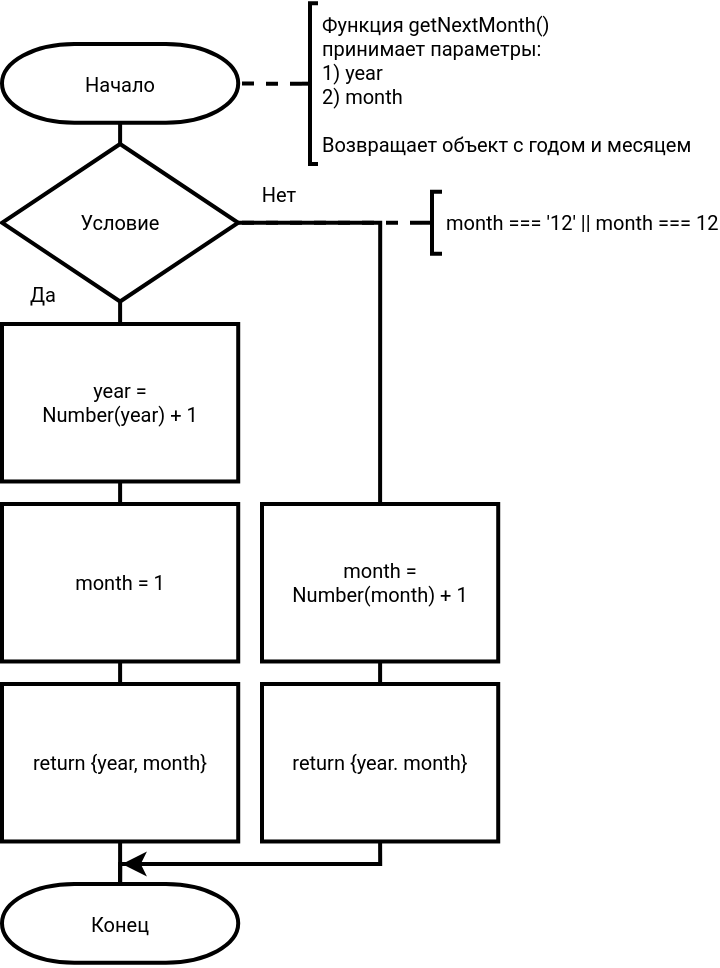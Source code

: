 <mxfile version="20.2.3" type="device"><diagram id="UNfGG9SOA_mBw4hMxctT" name="Page-1"><mxGraphModel dx="1422" dy="865" grid="1" gridSize="10" guides="1" tooltips="1" connect="1" arrows="1" fold="1" page="1" pageScale="1" pageWidth="827" pageHeight="1169" math="0" shadow="0"><root><mxCell id="0"/><mxCell id="1" parent="0"/><mxCell id="7jqYCMQR49oGiF5t58U8-7" style="edgeStyle=orthogonalEdgeStyle;rounded=0;orthogonalLoop=1;jettySize=auto;html=1;exitX=0.5;exitY=1;exitDx=0;exitDy=0;exitPerimeter=0;entryX=0.5;entryY=0;entryDx=0;entryDy=0;entryPerimeter=0;strokeWidth=2;endArrow=none;endFill=0;fontFamily=Roboto;fontSource=https%3A%2F%2Ffonts.googleapis.com%2Fcss%3Ffamily%3DRoboto;fontSize=10;" parent="1" source="7jqYCMQR49oGiF5t58U8-1" target="7jqYCMQR49oGiF5t58U8-2" edge="1"><mxGeometry relative="1" as="geometry"/></mxCell><mxCell id="7jqYCMQR49oGiF5t58U8-1" value="Начало" style="strokeWidth=2;html=1;shape=mxgraph.flowchart.terminator;whiteSpace=wrap;fontFamily=Roboto;fontSource=https%3A%2F%2Ffonts.googleapis.com%2Fcss%3Ffamily%3DRoboto;fontSize=10;" parent="1" vertex="1"><mxGeometry x="40" y="40" width="118.11" height="39.37" as="geometry"/></mxCell><mxCell id="7jqYCMQR49oGiF5t58U8-8" style="edgeStyle=orthogonalEdgeStyle;rounded=0;orthogonalLoop=1;jettySize=auto;html=1;exitX=0.5;exitY=1;exitDx=0;exitDy=0;exitPerimeter=0;entryX=0.5;entryY=0;entryDx=0;entryDy=0;endArrow=none;endFill=0;strokeWidth=2;fontFamily=Roboto;fontSource=https%3A%2F%2Ffonts.googleapis.com%2Fcss%3Ffamily%3DRoboto;fontSize=10;" parent="1" source="7jqYCMQR49oGiF5t58U8-2" target="7jqYCMQR49oGiF5t58U8-4" edge="1"><mxGeometry relative="1" as="geometry"/></mxCell><mxCell id="7jqYCMQR49oGiF5t58U8-15" style="edgeStyle=orthogonalEdgeStyle;rounded=0;orthogonalLoop=1;jettySize=auto;html=1;exitX=1;exitY=0.5;exitDx=0;exitDy=0;exitPerimeter=0;entryX=0.5;entryY=0;entryDx=0;entryDy=0;endArrow=none;endFill=0;strokeWidth=2;fontFamily=Roboto;fontSource=https%3A%2F%2Ffonts.googleapis.com%2Fcss%3Ffamily%3DRoboto;fontSize=10;" parent="1" source="7jqYCMQR49oGiF5t58U8-2" target="7jqYCMQR49oGiF5t58U8-11" edge="1"><mxGeometry relative="1" as="geometry"/></mxCell><mxCell id="7jqYCMQR49oGiF5t58U8-2" value="Условие" style="strokeWidth=2;html=1;shape=mxgraph.flowchart.decision;whiteSpace=wrap;fontFamily=Roboto;fontSource=https%3A%2F%2Ffonts.googleapis.com%2Fcss%3Ffamily%3DRoboto;fontSize=10;" parent="1" vertex="1"><mxGeometry x="40" y="90" width="118.11" height="78.74" as="geometry"/></mxCell><mxCell id="7jqYCMQR49oGiF5t58U8-18" style="edgeStyle=orthogonalEdgeStyle;rounded=0;orthogonalLoop=1;jettySize=auto;html=1;exitX=0;exitY=0.5;exitDx=0;exitDy=0;exitPerimeter=0;entryX=1;entryY=0.5;entryDx=0;entryDy=0;entryPerimeter=0;endArrow=none;endFill=0;strokeWidth=2;dashed=1;fontFamily=Roboto;fontSource=https%3A%2F%2Ffonts.googleapis.com%2Fcss%3Ffamily%3DRoboto;fontSize=10;" parent="1" source="7jqYCMQR49oGiF5t58U8-3" target="7jqYCMQR49oGiF5t58U8-2" edge="1"><mxGeometry relative="1" as="geometry"/></mxCell><mxCell id="7jqYCMQR49oGiF5t58U8-3" value="month === '12' || month === 12" style="strokeWidth=2;html=1;shape=mxgraph.flowchart.annotation_2;align=left;labelPosition=right;pointerEvents=1;fontFamily=Roboto;fontSource=https%3A%2F%2Ffonts.googleapis.com%2Fcss%3Ffamily%3DRoboto;fontSize=10;" parent="1" vertex="1"><mxGeometry x="250" y="113.87" width="10" height="31" as="geometry"/></mxCell><mxCell id="7jqYCMQR49oGiF5t58U8-9" style="edgeStyle=orthogonalEdgeStyle;rounded=0;orthogonalLoop=1;jettySize=auto;html=1;exitX=0.5;exitY=1;exitDx=0;exitDy=0;entryX=0.5;entryY=0;entryDx=0;entryDy=0;endArrow=none;endFill=0;strokeWidth=2;fontFamily=Roboto;fontSource=https%3A%2F%2Ffonts.googleapis.com%2Fcss%3Ffamily%3DRoboto;fontSize=10;" parent="1" source="7jqYCMQR49oGiF5t58U8-4" target="7jqYCMQR49oGiF5t58U8-5" edge="1"><mxGeometry relative="1" as="geometry"/></mxCell><mxCell id="7jqYCMQR49oGiF5t58U8-4" value="year =&lt;br style=&quot;font-size: 10px;&quot;&gt;Number(year) + 1" style="rounded=0;whiteSpace=wrap;html=1;absoluteArcSize=1;arcSize=14;strokeWidth=2;fontFamily=Roboto;fontSource=https%3A%2F%2Ffonts.googleapis.com%2Fcss%3Ffamily%3DRoboto;fontSize=10;" parent="1" vertex="1"><mxGeometry x="40" y="180" width="118.11" height="78.74" as="geometry"/></mxCell><mxCell id="7jqYCMQR49oGiF5t58U8-10" style="edgeStyle=orthogonalEdgeStyle;rounded=0;orthogonalLoop=1;jettySize=auto;html=1;exitX=0.5;exitY=1;exitDx=0;exitDy=0;entryX=0.5;entryY=0;entryDx=0;entryDy=0;endArrow=none;endFill=0;strokeWidth=2;fontFamily=Roboto;fontSource=https%3A%2F%2Ffonts.googleapis.com%2Fcss%3Ffamily%3DRoboto;fontSize=10;" parent="1" source="7jqYCMQR49oGiF5t58U8-5" target="7jqYCMQR49oGiF5t58U8-6" edge="1"><mxGeometry relative="1" as="geometry"/></mxCell><mxCell id="7jqYCMQR49oGiF5t58U8-5" value="month = 1" style="rounded=0;whiteSpace=wrap;html=1;absoluteArcSize=1;arcSize=14;strokeWidth=2;fontFamily=Roboto;fontSource=https%3A%2F%2Ffonts.googleapis.com%2Fcss%3Ffamily%3DRoboto;fontSize=10;" parent="1" vertex="1"><mxGeometry x="40" y="270" width="118.11" height="78.74" as="geometry"/></mxCell><mxCell id="7jqYCMQR49oGiF5t58U8-14" style="edgeStyle=orthogonalEdgeStyle;rounded=0;orthogonalLoop=1;jettySize=auto;html=1;exitX=0.5;exitY=1;exitDx=0;exitDy=0;entryX=0.5;entryY=0;entryDx=0;entryDy=0;entryPerimeter=0;endArrow=none;endFill=0;strokeWidth=2;fontFamily=Roboto;fontSource=https%3A%2F%2Ffonts.googleapis.com%2Fcss%3Ffamily%3DRoboto;fontSize=10;" parent="1" source="7jqYCMQR49oGiF5t58U8-6" target="7jqYCMQR49oGiF5t58U8-13" edge="1"><mxGeometry relative="1" as="geometry"/></mxCell><mxCell id="7jqYCMQR49oGiF5t58U8-6" value="return {year, month}" style="rounded=0;whiteSpace=wrap;html=1;absoluteArcSize=1;arcSize=14;strokeWidth=2;fontFamily=Roboto;fontSource=https%3A%2F%2Ffonts.googleapis.com%2Fcss%3Ffamily%3DRoboto;fontSize=10;" parent="1" vertex="1"><mxGeometry x="40" y="360" width="118.11" height="78.74" as="geometry"/></mxCell><mxCell id="7jqYCMQR49oGiF5t58U8-16" style="edgeStyle=orthogonalEdgeStyle;rounded=0;orthogonalLoop=1;jettySize=auto;html=1;exitX=0.5;exitY=1;exitDx=0;exitDy=0;entryX=0.5;entryY=0;entryDx=0;entryDy=0;endArrow=none;endFill=0;strokeWidth=2;fontFamily=Roboto;fontSource=https%3A%2F%2Ffonts.googleapis.com%2Fcss%3Ffamily%3DRoboto;fontSize=10;" parent="1" source="7jqYCMQR49oGiF5t58U8-11" target="7jqYCMQR49oGiF5t58U8-12" edge="1"><mxGeometry relative="1" as="geometry"/></mxCell><mxCell id="7jqYCMQR49oGiF5t58U8-11" value="month = &lt;br style=&quot;font-size: 10px;&quot;&gt;Number(month) + 1" style="rounded=0;whiteSpace=wrap;html=1;absoluteArcSize=1;arcSize=14;strokeWidth=2;fontFamily=Roboto;fontSource=https%3A%2F%2Ffonts.googleapis.com%2Fcss%3Ffamily%3DRoboto;fontSize=10;" parent="1" vertex="1"><mxGeometry x="170" y="270" width="118.11" height="78.74" as="geometry"/></mxCell><mxCell id="7jqYCMQR49oGiF5t58U8-17" style="edgeStyle=orthogonalEdgeStyle;rounded=0;orthogonalLoop=1;jettySize=auto;html=1;exitX=0.5;exitY=1;exitDx=0;exitDy=0;entryX=0.5;entryY=0;entryDx=0;entryDy=0;entryPerimeter=0;endArrow=none;endFill=0;strokeWidth=2;fontFamily=Roboto;fontSource=https%3A%2F%2Ffonts.googleapis.com%2Fcss%3Ffamily%3DRoboto;fontSize=10;" parent="1" source="7jqYCMQR49oGiF5t58U8-12" target="7jqYCMQR49oGiF5t58U8-13" edge="1"><mxGeometry relative="1" as="geometry"><Array as="points"><mxPoint x="229" y="450"/><mxPoint x="99" y="450"/></Array></mxGeometry></mxCell><mxCell id="7jqYCMQR49oGiF5t58U8-12" value="return {year. month}" style="rounded=0;whiteSpace=wrap;html=1;absoluteArcSize=1;arcSize=14;strokeWidth=2;fontFamily=Roboto;fontSource=https%3A%2F%2Ffonts.googleapis.com%2Fcss%3Ffamily%3DRoboto;fontSize=10;" parent="1" vertex="1"><mxGeometry x="170" y="360" width="118.11" height="78.74" as="geometry"/></mxCell><mxCell id="7jqYCMQR49oGiF5t58U8-13" value="Конец" style="strokeWidth=2;html=1;shape=mxgraph.flowchart.terminator;whiteSpace=wrap;fontFamily=Roboto;fontSource=https%3A%2F%2Ffonts.googleapis.com%2Fcss%3Ffamily%3DRoboto;fontSize=10;" parent="1" vertex="1"><mxGeometry x="40" y="460" width="118.11" height="39.37" as="geometry"/></mxCell><mxCell id="7jqYCMQR49oGiF5t58U8-20" style="edgeStyle=orthogonalEdgeStyle;rounded=0;orthogonalLoop=1;jettySize=auto;html=1;exitX=0;exitY=0.5;exitDx=0;exitDy=0;exitPerimeter=0;entryX=1;entryY=0.5;entryDx=0;entryDy=0;entryPerimeter=0;dashed=1;endArrow=none;endFill=0;strokeWidth=2;fontFamily=Roboto;fontSource=https%3A%2F%2Ffonts.googleapis.com%2Fcss%3Ffamily%3DRoboto;fontSize=10;" parent="1" source="7jqYCMQR49oGiF5t58U8-19" target="7jqYCMQR49oGiF5t58U8-1" edge="1"><mxGeometry relative="1" as="geometry"/></mxCell><mxCell id="7jqYCMQR49oGiF5t58U8-19" value="Функция getNextMonth()&lt;br style=&quot;font-size: 10px;&quot;&gt;принимает параметры:&lt;br style=&quot;font-size: 10px;&quot;&gt;1) year&lt;br style=&quot;font-size: 10px;&quot;&gt;2) month&lt;br style=&quot;font-size: 10px;&quot;&gt;&lt;br style=&quot;font-size: 10px;&quot;&gt;Возвращает объект с годом и месяцем" style="strokeWidth=2;html=1;shape=mxgraph.flowchart.annotation_2;align=left;labelPosition=right;pointerEvents=1;fontFamily=Roboto;fontSource=https%3A%2F%2Ffonts.googleapis.com%2Fcss%3Ffamily%3DRoboto;fontSize=10;" parent="1" vertex="1"><mxGeometry x="190" y="19.68" width="8" height="80.32" as="geometry"/></mxCell><mxCell id="7jqYCMQR49oGiF5t58U8-21" value="Да" style="text;html=1;align=center;verticalAlign=middle;resizable=0;points=[];autosize=1;strokeColor=none;fillColor=none;fontFamily=Roboto;fontSource=https%3A%2F%2Ffonts.googleapis.com%2Fcss%3Ffamily%3DRoboto;fontSize=10;" parent="1" vertex="1"><mxGeometry x="40" y="150" width="40" height="30" as="geometry"/></mxCell><mxCell id="7jqYCMQR49oGiF5t58U8-22" value="Нет" style="text;html=1;align=center;verticalAlign=middle;resizable=0;points=[];autosize=1;strokeColor=none;fillColor=none;fontFamily=Roboto;fontSource=https%3A%2F%2Ffonts.googleapis.com%2Fcss%3Ffamily%3DRoboto;fontSize=10;" parent="1" vertex="1"><mxGeometry x="158" y="100" width="40" height="30" as="geometry"/></mxCell><mxCell id="7jqYCMQR49oGiF5t58U8-23" value="" style="endArrow=classic;html=1;rounded=0;strokeWidth=2;fontFamily=Roboto;fontSource=https%3A%2F%2Ffonts.googleapis.com%2Fcss%3Ffamily%3DRoboto;fontSize=10;" parent="1" edge="1"><mxGeometry width="50" height="50" relative="1" as="geometry"><mxPoint x="230" y="450" as="sourcePoint"/><mxPoint x="100" y="450" as="targetPoint"/></mxGeometry></mxCell></root></mxGraphModel></diagram></mxfile>